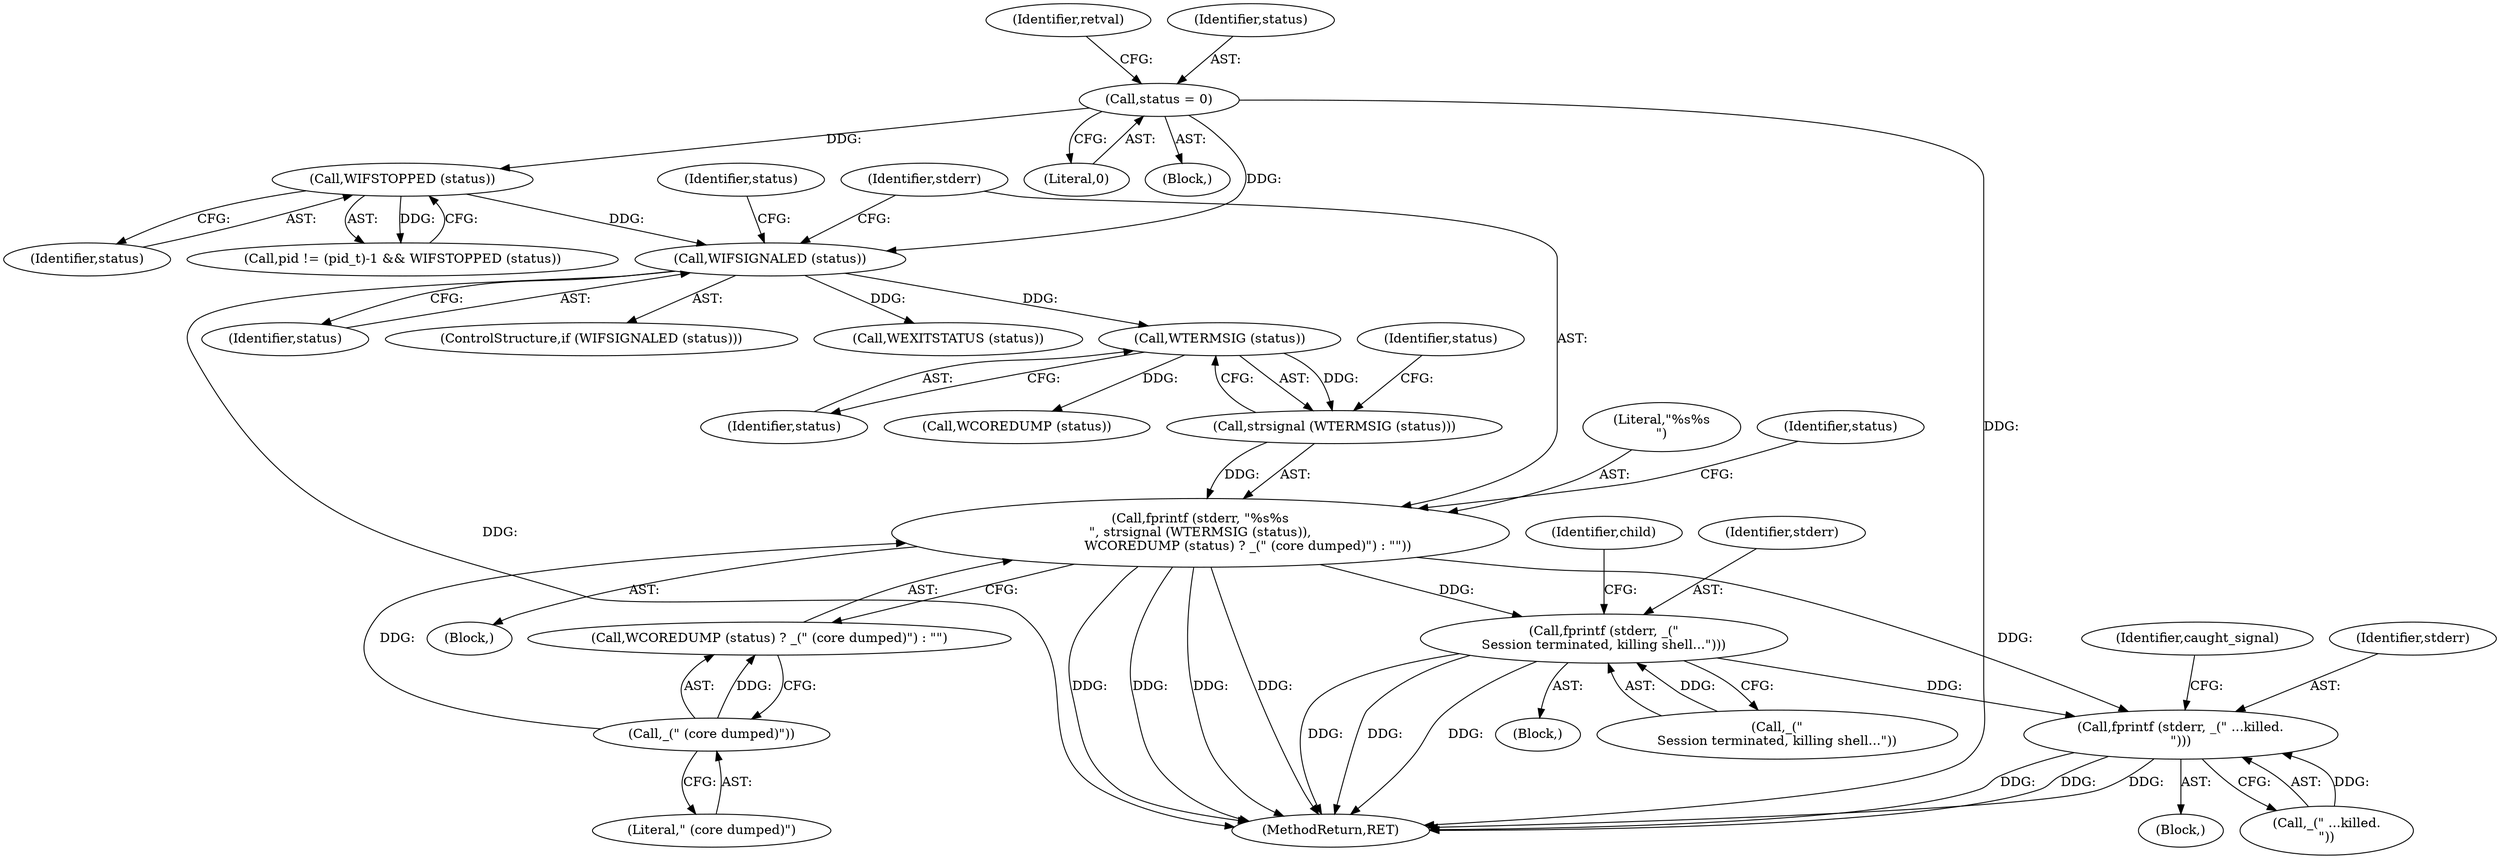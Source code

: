 digraph "0_util-linux_dffab154d29a288aa171ff50263ecc8f2e14a891@API" {
"1000347" [label="(Call,fprintf (stderr, \"%s%s\n\", strsignal (WTERMSIG (status)),\n                       WCOREDUMP (status) ? _(\" (core dumped)\") : \"\"))"];
"1000350" [label="(Call,strsignal (WTERMSIG (status)))"];
"1000351" [label="(Call,WTERMSIG (status))"];
"1000344" [label="(Call,WIFSIGNALED (status))"];
"1000114" [label="(Call,status = 0)"];
"1000324" [label="(Call,WIFSTOPPED (status))"];
"1000356" [label="(Call,_(\" (core dumped)\"))"];
"1000402" [label="(Call,fprintf (stderr, _(\"\nSession terminated, killing shell...\")))"];
"1000427" [label="(Call,fprintf (stderr, _(\" ...killed.\n\")))"];
"1000404" [label="(Call,_(\"\nSession terminated, killing shell...\"))"];
"1000354" [label="(Call,WCOREDUMP (status))"];
"1000344" [label="(Call,WIFSIGNALED (status))"];
"1000119" [label="(Identifier,retval)"];
"1000353" [label="(Call,WCOREDUMP (status) ? _(\" (core dumped)\") : \"\")"];
"1000348" [label="(Identifier,stderr)"];
"1000115" [label="(Identifier,status)"];
"1000325" [label="(Identifier,status)"];
"1000346" [label="(Block,)"];
"1000317" [label="(Call,pid != (pid_t)-1 && WIFSTOPPED (status))"];
"1000421" [label="(Block,)"];
"1000351" [label="(Call,WTERMSIG (status))"];
"1000347" [label="(Call,fprintf (stderr, \"%s%s\n\", strsignal (WTERMSIG (status)),\n                       WCOREDUMP (status) ? _(\" (core dumped)\") : \"\"))"];
"1000349" [label="(Literal,\"%s%s\n\")"];
"1000355" [label="(Identifier,status)"];
"1000356" [label="(Call,_(\" (core dumped)\"))"];
"1000471" [label="(MethodReturn,RET)"];
"1000357" [label="(Literal,\" (core dumped)\")"];
"1000401" [label="(Block,)"];
"1000407" [label="(Identifier,child)"];
"1000367" [label="(Identifier,status)"];
"1000429" [label="(Call,_(\" ...killed.\n\"))"];
"1000324" [label="(Call,WIFSTOPPED (status))"];
"1000427" [label="(Call,fprintf (stderr, _(\" ...killed.\n\")))"];
"1000345" [label="(Identifier,status)"];
"1000116" [label="(Literal,0)"];
"1000360" [label="(Identifier,status)"];
"1000114" [label="(Call,status = 0)"];
"1000403" [label="(Identifier,stderr)"];
"1000352" [label="(Identifier,status)"];
"1000432" [label="(Identifier,caught_signal)"];
"1000343" [label="(ControlStructure,if (WIFSIGNALED (status)))"];
"1000402" [label="(Call,fprintf (stderr, _(\"\nSession terminated, killing shell...\")))"];
"1000109" [label="(Block,)"];
"1000428" [label="(Identifier,stderr)"];
"1000368" [label="(Call,WEXITSTATUS (status))"];
"1000350" [label="(Call,strsignal (WTERMSIG (status)))"];
"1000347" -> "1000346"  [label="AST: "];
"1000347" -> "1000353"  [label="CFG: "];
"1000348" -> "1000347"  [label="AST: "];
"1000349" -> "1000347"  [label="AST: "];
"1000350" -> "1000347"  [label="AST: "];
"1000353" -> "1000347"  [label="AST: "];
"1000360" -> "1000347"  [label="CFG: "];
"1000347" -> "1000471"  [label="DDG: "];
"1000347" -> "1000471"  [label="DDG: "];
"1000347" -> "1000471"  [label="DDG: "];
"1000347" -> "1000471"  [label="DDG: "];
"1000350" -> "1000347"  [label="DDG: "];
"1000356" -> "1000347"  [label="DDG: "];
"1000347" -> "1000402"  [label="DDG: "];
"1000347" -> "1000427"  [label="DDG: "];
"1000350" -> "1000351"  [label="CFG: "];
"1000351" -> "1000350"  [label="AST: "];
"1000355" -> "1000350"  [label="CFG: "];
"1000351" -> "1000350"  [label="DDG: "];
"1000351" -> "1000352"  [label="CFG: "];
"1000352" -> "1000351"  [label="AST: "];
"1000344" -> "1000351"  [label="DDG: "];
"1000351" -> "1000354"  [label="DDG: "];
"1000344" -> "1000343"  [label="AST: "];
"1000344" -> "1000345"  [label="CFG: "];
"1000345" -> "1000344"  [label="AST: "];
"1000348" -> "1000344"  [label="CFG: "];
"1000367" -> "1000344"  [label="CFG: "];
"1000344" -> "1000471"  [label="DDG: "];
"1000114" -> "1000344"  [label="DDG: "];
"1000324" -> "1000344"  [label="DDG: "];
"1000344" -> "1000368"  [label="DDG: "];
"1000114" -> "1000109"  [label="AST: "];
"1000114" -> "1000116"  [label="CFG: "];
"1000115" -> "1000114"  [label="AST: "];
"1000116" -> "1000114"  [label="AST: "];
"1000119" -> "1000114"  [label="CFG: "];
"1000114" -> "1000471"  [label="DDG: "];
"1000114" -> "1000324"  [label="DDG: "];
"1000324" -> "1000317"  [label="AST: "];
"1000324" -> "1000325"  [label="CFG: "];
"1000325" -> "1000324"  [label="AST: "];
"1000317" -> "1000324"  [label="CFG: "];
"1000324" -> "1000317"  [label="DDG: "];
"1000356" -> "1000353"  [label="AST: "];
"1000356" -> "1000357"  [label="CFG: "];
"1000357" -> "1000356"  [label="AST: "];
"1000353" -> "1000356"  [label="CFG: "];
"1000356" -> "1000353"  [label="DDG: "];
"1000402" -> "1000401"  [label="AST: "];
"1000402" -> "1000404"  [label="CFG: "];
"1000403" -> "1000402"  [label="AST: "];
"1000404" -> "1000402"  [label="AST: "];
"1000407" -> "1000402"  [label="CFG: "];
"1000402" -> "1000471"  [label="DDG: "];
"1000402" -> "1000471"  [label="DDG: "];
"1000402" -> "1000471"  [label="DDG: "];
"1000404" -> "1000402"  [label="DDG: "];
"1000402" -> "1000427"  [label="DDG: "];
"1000427" -> "1000421"  [label="AST: "];
"1000427" -> "1000429"  [label="CFG: "];
"1000428" -> "1000427"  [label="AST: "];
"1000429" -> "1000427"  [label="AST: "];
"1000432" -> "1000427"  [label="CFG: "];
"1000427" -> "1000471"  [label="DDG: "];
"1000427" -> "1000471"  [label="DDG: "];
"1000427" -> "1000471"  [label="DDG: "];
"1000429" -> "1000427"  [label="DDG: "];
}

